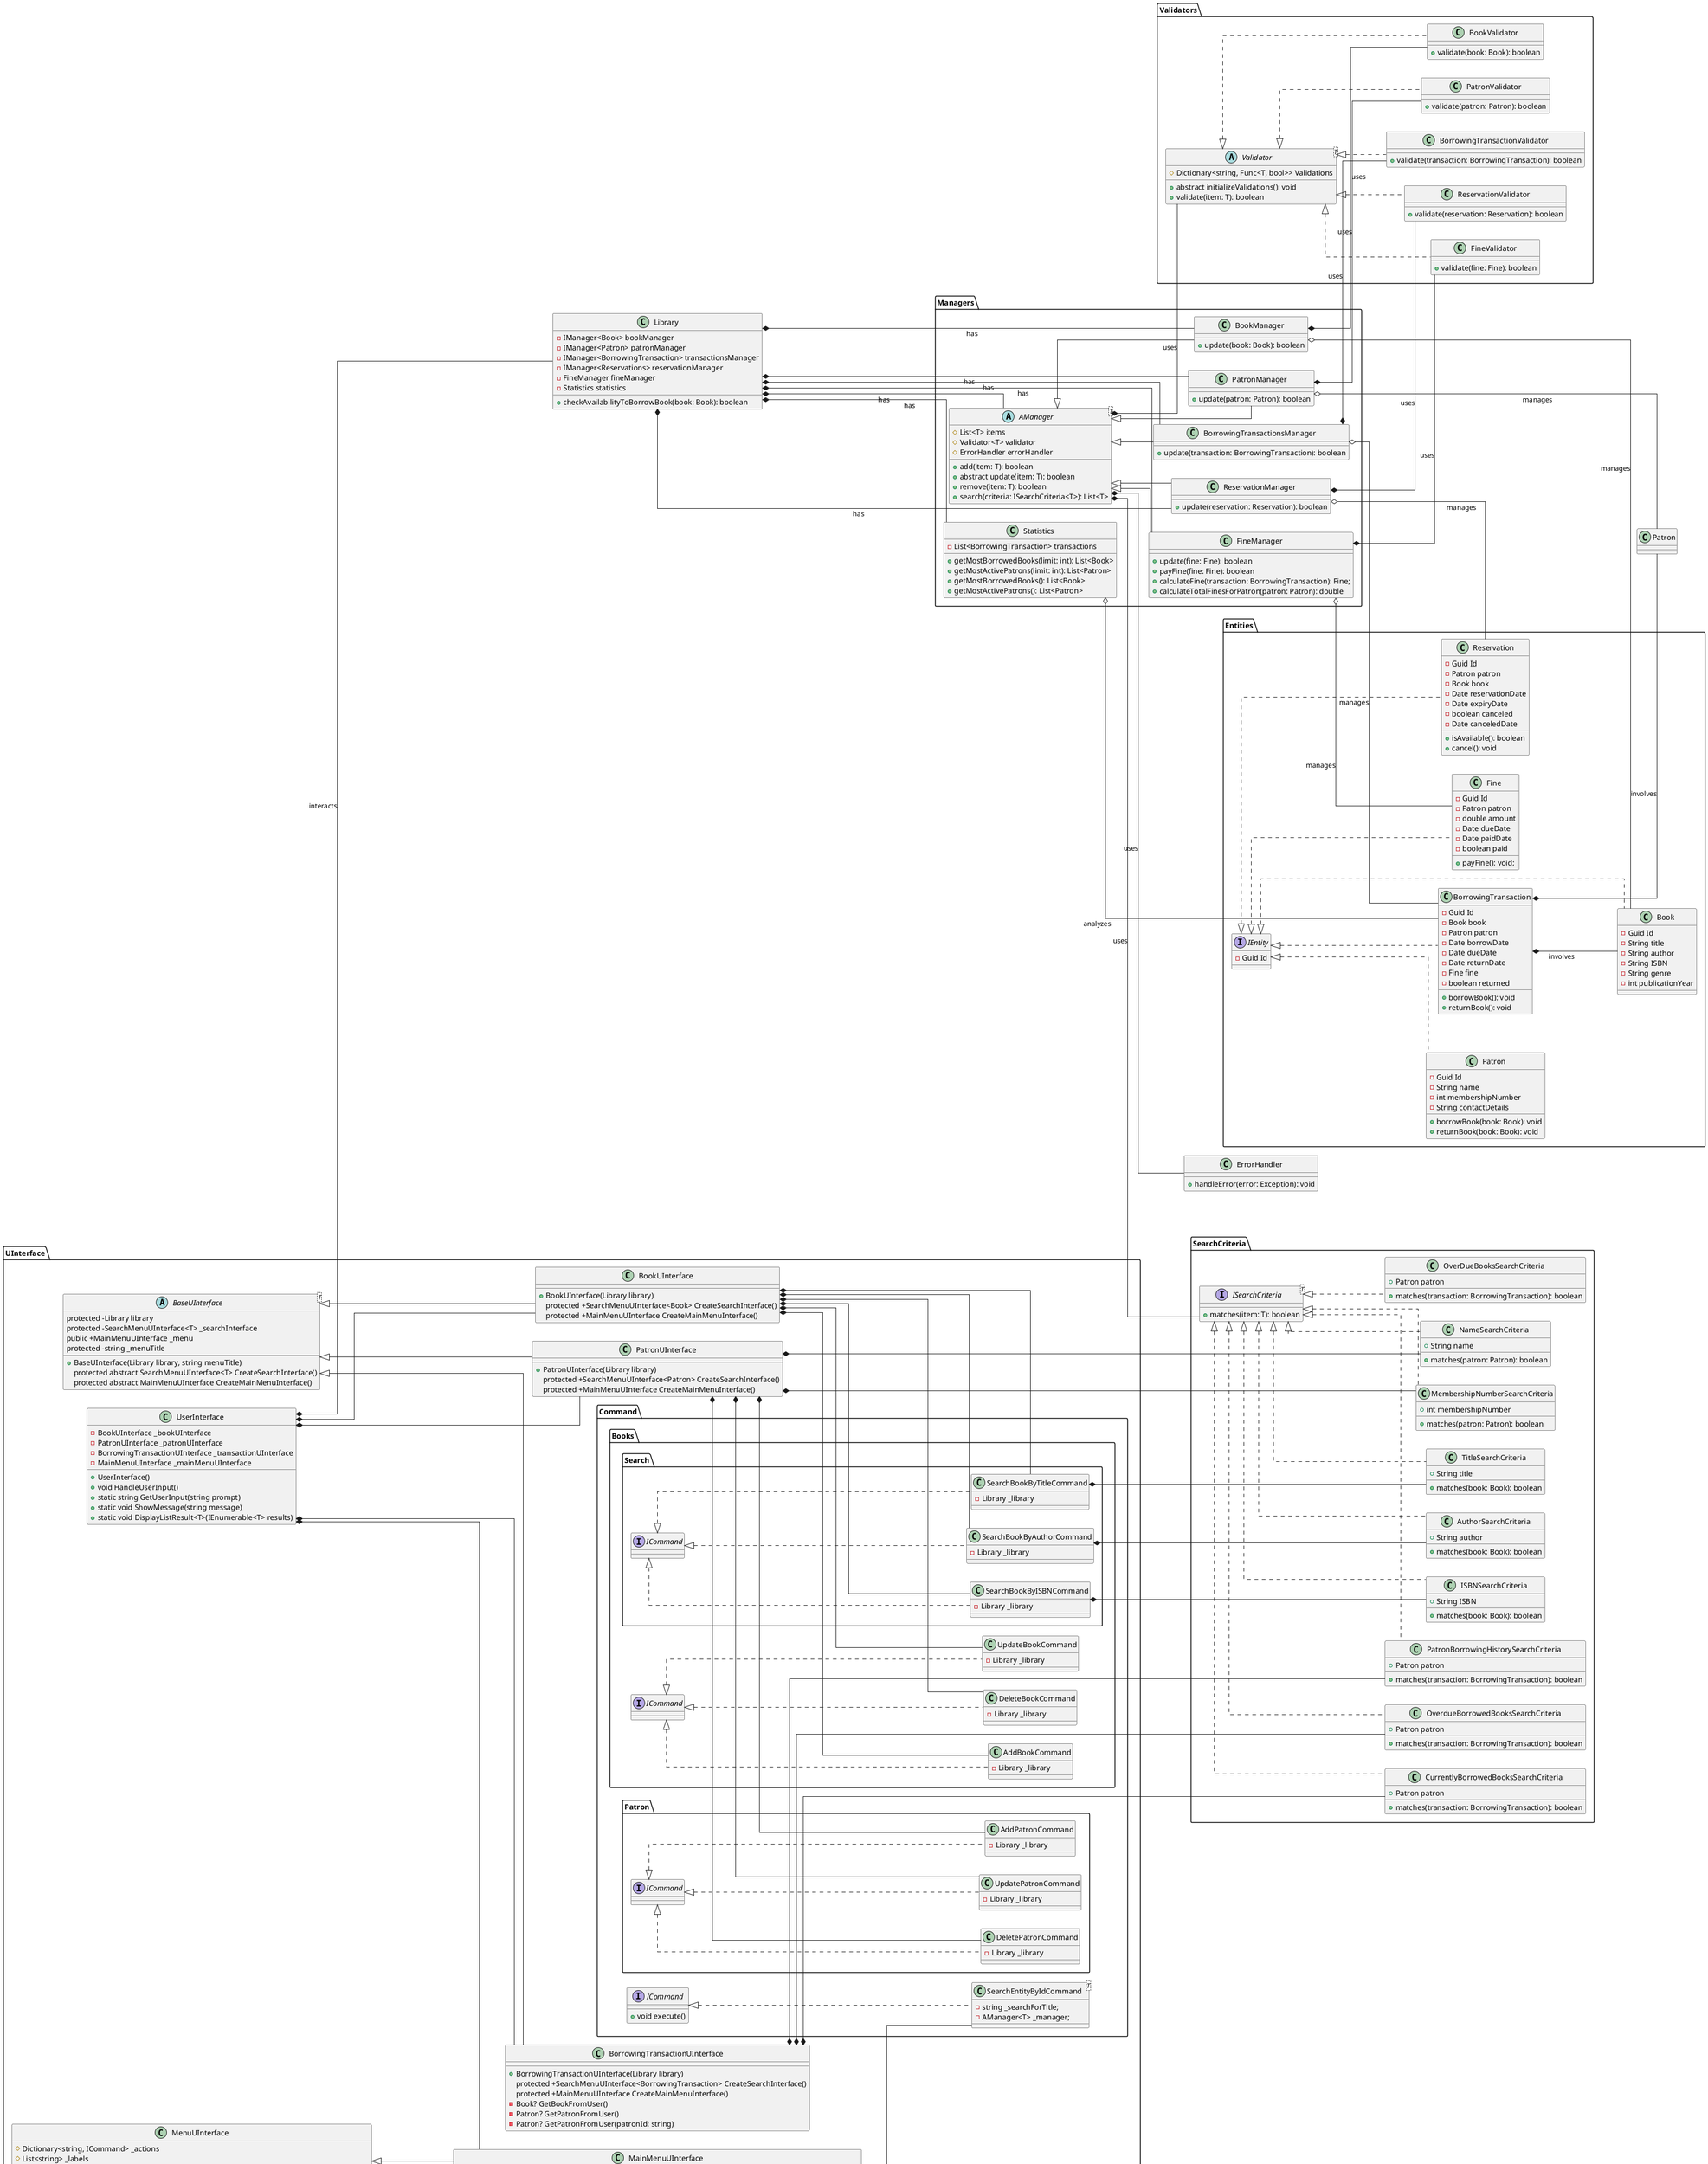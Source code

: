 @startuml chambos_version_2
left to right direction

skinparam linetype ortho

package "SearchCriteria" {
    interface ISearchCriteria<T> {
        +matches(item: T): boolean
    }

    class TitleSearchCriteria implements ISearchCriteria {
        +String title
        +matches(book: Book): boolean
    }

    class AuthorSearchCriteria implements ISearchCriteria {
        +String author
        +matches(book: Book): boolean
    }

    class ISBNSearchCriteria implements ISearchCriteria {
        +String ISBN
        +matches(book: Book): boolean
    }

    class NameSearchCriteria implements ISearchCriteria {
        +String name
        +matches(patron: Patron): boolean
    }

    class MembershipNumberSearchCriteria implements ISearchCriteria {
        +int membershipNumber
        +matches(patron: Patron): boolean
    }

    class OverDueBooksSearchCriteria implements ISearchCriteria {
        +Patron patron
        +matches(transaction: BorrowingTransaction): boolean
    }

    class CurrentlyBorrowedBooksSearchCriteria implements ISearchCriteria {
        +Patron patron
        +matches(transaction: BorrowingTransaction): boolean
    }

    class PatronBorrowingHistorySearchCriteria implements ISearchCriteria {
        +Patron patron
        +matches(transaction: BorrowingTransaction): boolean
    }

    class OverdueBorrowedBooksSearchCriteria implements ISearchCriteria {
        +Patron patron
        +matches(transaction: BorrowingTransaction): boolean
    }
}

package "Validators" {
    abstract class Validator<T> {
        #Dictionary<string, Func<T, bool>> Validations

        +abstract initializeValidations(): void
        +validate(item: T): boolean
    }

    class BookValidator implements Validator {
        +validate(book: Book): boolean
    }

    class PatronValidator implements Validator {
        +validate(patron: Patron): boolean
    }

    class BorrowingTransactionValidator implements Validator {
        +validate(transaction: BorrowingTransaction): boolean
    }

    class ReservationValidator implements Validator {
        +validate(reservation: Reservation): boolean
    }

    class FineValidator implements Validator {
        +validate(fine: Fine): boolean
    }
}

package "Entities" {
    interface IEntity {
        -Guid Id
    }

    class Book implements IEntity {
        -Guid Id
        -String title
        -String author
        -String ISBN
        -String genre
        -int publicationYear
    }

    class Patron implements IEntity {
        -Guid Id
        -String name
        -int membershipNumber
        -String contactDetails

        +borrowBook(book: Book): void
        +returnBook(book: Book): void
    }

    class BorrowingTransaction implements IEntity {
        -Guid Id
        -Book book
        -Patron patron
        -Date borrowDate
        -Date dueDate
        -Date returnDate
        -Fine fine
        -boolean returned
        +borrowBook(): void
        +returnBook(): void
        ' +calculateFine(): Fine'
    }

    class Fine implements IEntity {
        -Guid Id
        -Patron patron
        -double amount
        -Date dueDate
        -Date paidDate
        -boolean paid

        +payFine(): void;
    }

    class Reservation implements IEntity {
        -Guid Id
        -Patron patron
        -Book book
        -Date reservationDate
        -Date expiryDate
        -boolean canceled
        -Date canceledDate

        +isAvailable(): boolean
        +cancel(): void
    }
}

package "Managers" {
    abstract class AManager<T> {
        #List<T> items
        #Validator<T> validator
        #ErrorHandler errorHandler

        +add(item: T): boolean
        +abstract update(item: T): boolean
        +remove(item: T): boolean
        +search(criteria: ISearchCriteria<T>): List<T>
    }

    class BookManager extends AManager {
        +update(book: Book): boolean
    }

    class PatronManager extends AManager {
        +update(patron: Patron): boolean
    }

    class BorrowingTransactionsManager extends AManager {
        +update(transaction: BorrowingTransaction): boolean
    }

    class ReservationManager extends AManager {
        +update(reservation: Reservation): boolean
    }

    class FineManager extends AManager {
        +update(fine: Fine): boolean
        +payFine(fine: Fine): boolean
        +calculateFine(transaction: BorrowingTransaction): Fine;
        +calculateTotalFinesForPatron(patron: Patron): double
    }

    class Statistics {
        -List<BorrowingTransaction> transactions
        +getMostBorrowedBooks(limit: int): List<Book>
        +getMostActivePatrons(limit: int): List<Patron>
        +getMostBorrowedBooks(): List<Book>
        +getMostActivePatrons(): List<Patron>
    }
}

class Library {
    -IManager<Book> bookManager
    -IManager<Patron> patronManager
    -IManager<BorrowingTransaction> transactionsManager
    -IManager<Reservations> reservationManager
    -FineManager fineManager
    -Statistics statistics

    +checkAvailabilityToBorrowBook(book: Book): boolean
}

class ErrorHandler {
    +handleError(error: Exception): void
}

package "UInterface" {
    class UserInterface {
        -BookUInterface _bookUInterface
        -PatronUInterface _patronUInterface
        -BorrowingTransactionUInterface _transactionUInterface
        -MainMenuUInterface _mainMenuUInterface

        +UserInterface()
        +void HandleUserInput()
        +static string GetUserInput(string prompt)
        +static void ShowMessage(string message)
        +static void DisplayListResult<T>(IEnumerable<T> results)
    }

    abstract class BaseUInterface<T> {
        protected -Library library
        protected -SearchMenuUInterface<T> _searchInterface
        public +MainMenuUInterface _menu
        protected -string _menuTitle

        +BaseUInterface(Library library, string menuTitle)
        protected abstract SearchMenuUInterface<T> CreateSearchInterface()
        protected abstract MainMenuUInterface CreateMainMenuInterface()
    }

    class PatronUInterface extends BaseUInterface {
        +PatronUInterface(Library library)
        protected +SearchMenuUInterface<Patron> CreateSearchInterface()
        protected +MainMenuUInterface CreateMainMenuInterface()
    }

    class BorrowingTransactionUInterface extends BaseUInterface {
        +BorrowingTransactionUInterface(Library library)
        protected +SearchMenuUInterface<BorrowingTransaction> CreateSearchInterface()
        protected +MainMenuUInterface CreateMainMenuInterface()
        /' -void BorrowBook()
        -void ReturnBook() '/
        -Book? GetBookFromUser()
        -Patron? GetPatronFromUser()
        -Patron? GetPatronFromUser(patronId: string)
        /' -void SearchCurrentlyBorrowedTransactions()
        -void SearchBorrowingTransactionsHistory()
        -void SearchOverdueBorrowedTransactions(); '/
    }

    class BookUInterface extends BaseUInterface {
        +BookUInterface(Library library)
        protected +SearchMenuUInterface<Book> CreateSearchInterface()
        protected +MainMenuUInterface CreateMainMenuInterface()
    }

    class SearchMenuUInterface<T> extends MenuUInterface {
        +SearchMenuUInterface(Dictionary<string, ICommand> searchActions, List<string> searchLabels, string searchForTitle, AManager<T> manager)
        +static void ShowSearchedData<TCriteria>(string inputPrompt, Func<string, TCriteria?> createCriteria, AManager<T> manager)
        +static IEntity? ShowSearchedItemById(AManager<T> manager, string titleInstruction)
    }

    class MenuUInterface {
        #Dictionary<string, ICommand> _actions
        #List<string> _labels
        #string _menuInstruction

        #MenuUInterface(Dictionary<string, ICommand> actions, List<string> labels, string menuInstruction)
        -void DisplayMenu()
        +void HandleMenu()
    }

    class MainMenuUInterface extends MenuUInterface {
        +MainMenuUInterface(Dictionary<string, ICommand> menuActions, List<string> menuLabels, string menuForTitle)
    }
}

package "UInterface.Command" {
    interface ICommand {
        +void execute()
    }

    class SearchEntityByIdCommand<T> implements ICommand {
        -string _searchForTitle;
        -AManager<T> _manager;
    }
}

package "UInterface.Command.Books" {
    class AddBookCommand implements ICommand {
        -Library _library
    }

    class DeleteBookCommand implements ICommand {
        -Library _library
    }

    class UpdateBookCommand implements ICommand {
        -Library _library
    }
}

package "UInterface.Command.Books.Search" {
    class SearchBookByAuthorCommand implements ICommand {
        -Library _library
    }

    class SearchBookByISBNCommand implements ICommand {
        -Library _library
    }

    class SearchBookByTitleCommand implements ICommand {
        -Library _library
    }
}

package "UInterface.Command.Patron" {
    class AddPatronCommand implements ICommand {
        -Library _library
    }

    class DeletePatronCommand implements ICommand {
        -Library _library
    }

    class UpdatePatronCommand implements ICommand {
        -Library _library
    }
}

SearchMenuUInterface *-- SearchEntityByIdCommand

UserInterface *-- BookUInterface
UserInterface *-- PatronUInterface
UserInterface *-- BorrowingTransactionUInterface
UserInterface *-- MainMenuUInterface

SearchBookByTitleCommand *-- TitleSearchCriteria
SearchBookByAuthorCommand *-- AuthorSearchCriteria
SearchBookByISBNCommand *-- ISBNSearchCriteria

BookUInterface *-- AddBookCommand
BookUInterface *-- UpdateBookCommand
BookUInterface *-- DeleteBookCommand

BookUInterface *-- SearchBookByAuthorCommand
BookUInterface *-- SearchBookByISBNCommand
BookUInterface *-- SearchBookByTitleCommand

PatronUInterface *-- NameSearchCriteria
PatronUInterface *-- MembershipNumberSearchCriteria

PatronUInterface *-- AddPatronCommand
PatronUInterface *-- UpdatePatronCommand
PatronUInterface *-- DeletePatronCommand

BorrowingTransactionUInterface *-- CurrentlyBorrowedBooksSearchCriteria
BorrowingTransactionUInterface *-- PatronBorrowingHistorySearchCriteria
BorrowingTransactionUInterface *-- OverdueBorrowedBooksSearchCriteria

MenuUInterface <|-- MainMenuUInterface

Library *-- AManager : has
Library *-- BookManager : has
Library *-- PatronManager : has
Library *-- BorrowingTransactionsManager : has
Library *-- ReservationManager : has
Library *-- FineManager : has
Library *-- Statistics : has

AManager *-- Validator : uses
AManager *-- ErrorHandler : uses
AManager *-- ISearchCriteria : uses

BookManager *-- BookValidator : uses
PatronManager *-- PatronValidator : uses
BorrowingTransactionsManager *-- BorrowingTransactionValidator : uses
ReservationManager *-- ReservationValidator : uses
FineManager *-- FineValidator : uses

BorrowingTransaction *-- Book : involves
BorrowingTransaction *-- Patron : involves

BookManager o-- Book : manages
PatronManager o-- Patron : manages
BorrowingTransactionsManager o-- BorrowingTransaction : manages
ReservationManager o-- Reservation : manages
FineManager o-- Fine : manages
Statistics o-- BorrowingTransaction : analyzes

UserInterface *-- Library : interacts
' UserInterface -> ErrorHandler : uses

@enduml